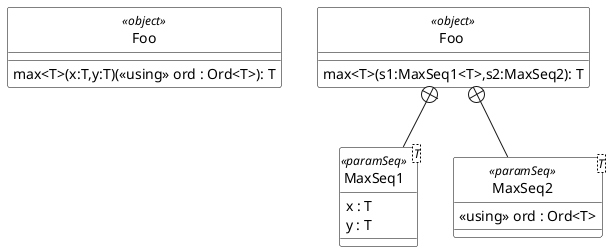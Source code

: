 @startuml Multiple ParameterSeqs

' def max[T](x: T, y: T)(using ord: Ord[T]): T 

class Foo <<object>> {
    max<T>(x:T,y:T)(<<using>> ord : Ord<T>): T
}

class "Foo " <<object>> {
    max<T>(s1:MaxSeq1<T>,s2:MaxSeq2): T 
}

class MaxSeq1<T> <<paramSeq>> {
    x : T 
    y : T
}

class MaxSeq2<T> <<paramSeq>> {
    <<using>> ord : Ord<T>
}

"Foo " +-- MaxSeq1
"Foo " +-- MaxSeq2

hide class circle
hide <<paramList>> methods

skinparam class {
    BackgroundColor White
    ArrowColor Black
    BorderColor Black
}
@enduml 